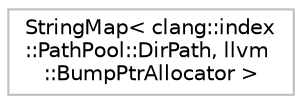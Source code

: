 digraph "Graphical Class Hierarchy"
{
 // LATEX_PDF_SIZE
  bgcolor="transparent";
  edge [fontname="Helvetica",fontsize="10",labelfontname="Helvetica",labelfontsize="10"];
  node [fontname="Helvetica",fontsize="10",shape=record];
  rankdir="LR";
  Node0 [label="StringMap\< clang::index\l::PathPool::DirPath, llvm\l::BumpPtrAllocator \>",height=0.2,width=0.4,color="grey75",tooltip=" "];
}
